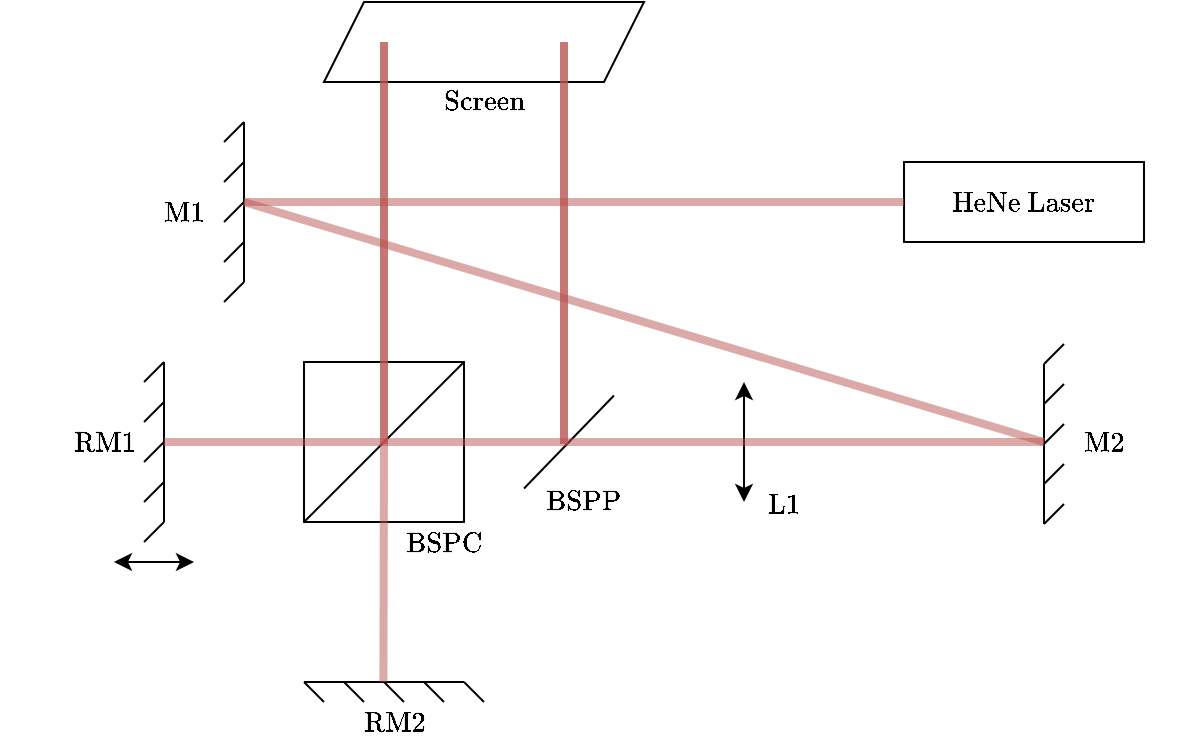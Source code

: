 <mxfile version="14.3.1" type="device"><diagram id="iItpsAxq-6dKBxDTYDDB" name="Page-1"><mxGraphModel dx="813" dy="441" grid="1" gridSize="10" guides="1" tooltips="1" connect="1" arrows="1" fold="1" page="1" pageScale="1" pageWidth="850" pageHeight="1100" math="1" shadow="0"><root><mxCell id="0"/><mxCell id="1" parent="0"/><mxCell id="VSLcGkirTY1IhH_f95N4-43" value="" style="shape=parallelogram;perimeter=parallelogramPerimeter;whiteSpace=wrap;html=1;fixedSize=1;" vertex="1" parent="1"><mxGeometry x="240" y="20" width="160" height="40" as="geometry"/></mxCell><mxCell id="VSLcGkirTY1IhH_f95N4-2" value="" style="rounded=0;whiteSpace=wrap;html=1;" vertex="1" parent="1"><mxGeometry x="530" y="100" width="120" height="40" as="geometry"/></mxCell><mxCell id="VSLcGkirTY1IhH_f95N4-3" value="" style="whiteSpace=wrap;html=1;aspect=fixed;" vertex="1" parent="1"><mxGeometry x="230" y="200" width="80" height="80" as="geometry"/></mxCell><mxCell id="VSLcGkirTY1IhH_f95N4-4" value="" style="endArrow=classic;startArrow=classic;html=1;" edge="1" parent="1"><mxGeometry width="50" height="50" relative="1" as="geometry"><mxPoint x="450" y="270" as="sourcePoint"/><mxPoint x="450" y="210" as="targetPoint"/></mxGeometry></mxCell><mxCell id="VSLcGkirTY1IhH_f95N4-11" value="" style="group" vertex="1" connectable="0" parent="1"><mxGeometry x="190" y="80" width="10" height="90" as="geometry"/></mxCell><mxCell id="VSLcGkirTY1IhH_f95N4-5" value="" style="endArrow=none;html=1;" edge="1" parent="VSLcGkirTY1IhH_f95N4-11"><mxGeometry width="50" height="50" relative="1" as="geometry"><mxPoint x="10" y="80" as="sourcePoint"/><mxPoint x="10" as="targetPoint"/></mxGeometry></mxCell><mxCell id="VSLcGkirTY1IhH_f95N4-6" value="" style="endArrow=none;html=1;" edge="1" parent="VSLcGkirTY1IhH_f95N4-11"><mxGeometry width="50" height="50" relative="1" as="geometry"><mxPoint y="10" as="sourcePoint"/><mxPoint x="10" as="targetPoint"/></mxGeometry></mxCell><mxCell id="VSLcGkirTY1IhH_f95N4-7" value="" style="endArrow=none;html=1;" edge="1" parent="VSLcGkirTY1IhH_f95N4-11"><mxGeometry width="50" height="50" relative="1" as="geometry"><mxPoint y="30" as="sourcePoint"/><mxPoint x="10.0" y="20" as="targetPoint"/></mxGeometry></mxCell><mxCell id="VSLcGkirTY1IhH_f95N4-8" value="" style="endArrow=none;html=1;" edge="1" parent="VSLcGkirTY1IhH_f95N4-11"><mxGeometry width="50" height="50" relative="1" as="geometry"><mxPoint y="50" as="sourcePoint"/><mxPoint x="10.0" y="40" as="targetPoint"/></mxGeometry></mxCell><mxCell id="VSLcGkirTY1IhH_f95N4-9" value="" style="endArrow=none;html=1;" edge="1" parent="VSLcGkirTY1IhH_f95N4-11"><mxGeometry width="50" height="50" relative="1" as="geometry"><mxPoint y="70" as="sourcePoint"/><mxPoint x="10.0" y="60" as="targetPoint"/></mxGeometry></mxCell><mxCell id="VSLcGkirTY1IhH_f95N4-10" value="" style="endArrow=none;html=1;" edge="1" parent="VSLcGkirTY1IhH_f95N4-11"><mxGeometry width="50" height="50" relative="1" as="geometry"><mxPoint y="90" as="sourcePoint"/><mxPoint x="10.0" y="80" as="targetPoint"/></mxGeometry></mxCell><mxCell id="VSLcGkirTY1IhH_f95N4-12" value="" style="group;rotation=-180;" vertex="1" connectable="0" parent="1"><mxGeometry x="600" y="191" width="10" height="90" as="geometry"/></mxCell><mxCell id="VSLcGkirTY1IhH_f95N4-13" value="" style="endArrow=none;html=1;" edge="1" parent="VSLcGkirTY1IhH_f95N4-12"><mxGeometry width="50" height="50" relative="1" as="geometry"><mxPoint y="10" as="sourcePoint"/><mxPoint y="90" as="targetPoint"/></mxGeometry></mxCell><mxCell id="VSLcGkirTY1IhH_f95N4-14" value="" style="endArrow=none;html=1;" edge="1" parent="VSLcGkirTY1IhH_f95N4-12"><mxGeometry width="50" height="50" relative="1" as="geometry"><mxPoint x="10" y="80" as="sourcePoint"/><mxPoint y="90" as="targetPoint"/></mxGeometry></mxCell><mxCell id="VSLcGkirTY1IhH_f95N4-15" value="" style="endArrow=none;html=1;" edge="1" parent="VSLcGkirTY1IhH_f95N4-12"><mxGeometry width="50" height="50" relative="1" as="geometry"><mxPoint x="10" y="60" as="sourcePoint"/><mxPoint y="70" as="targetPoint"/></mxGeometry></mxCell><mxCell id="VSLcGkirTY1IhH_f95N4-16" value="" style="endArrow=none;html=1;" edge="1" parent="VSLcGkirTY1IhH_f95N4-12"><mxGeometry width="50" height="50" relative="1" as="geometry"><mxPoint x="10" y="40" as="sourcePoint"/><mxPoint y="50" as="targetPoint"/></mxGeometry></mxCell><mxCell id="VSLcGkirTY1IhH_f95N4-17" value="" style="endArrow=none;html=1;" edge="1" parent="VSLcGkirTY1IhH_f95N4-12"><mxGeometry width="50" height="50" relative="1" as="geometry"><mxPoint x="10" y="20" as="sourcePoint"/><mxPoint y="30" as="targetPoint"/></mxGeometry></mxCell><mxCell id="VSLcGkirTY1IhH_f95N4-18" value="" style="endArrow=none;html=1;" edge="1" parent="VSLcGkirTY1IhH_f95N4-12"><mxGeometry width="50" height="50" relative="1" as="geometry"><mxPoint x="10" as="sourcePoint"/><mxPoint y="10" as="targetPoint"/></mxGeometry></mxCell><mxCell id="VSLcGkirTY1IhH_f95N4-19" value="" style="endArrow=none;html=1;entryX=1;entryY=0;entryDx=0;entryDy=0;" edge="1" parent="1" target="VSLcGkirTY1IhH_f95N4-3"><mxGeometry width="50" height="50" relative="1" as="geometry"><mxPoint x="230" y="280" as="sourcePoint"/><mxPoint x="280" y="230" as="targetPoint"/></mxGeometry></mxCell><mxCell id="VSLcGkirTY1IhH_f95N4-20" value="" style="endArrow=none;html=1;" edge="1" parent="1"><mxGeometry width="50" height="50" relative="1" as="geometry"><mxPoint x="340" y="263.25" as="sourcePoint"/><mxPoint x="385" y="216.75" as="targetPoint"/></mxGeometry></mxCell><mxCell id="VSLcGkirTY1IhH_f95N4-21" value="" style="group" vertex="1" connectable="0" parent="1"><mxGeometry x="150" y="200" width="10" height="90" as="geometry"/></mxCell><mxCell id="VSLcGkirTY1IhH_f95N4-22" value="" style="endArrow=none;html=1;" edge="1" parent="VSLcGkirTY1IhH_f95N4-21"><mxGeometry width="50" height="50" relative="1" as="geometry"><mxPoint x="10" y="80" as="sourcePoint"/><mxPoint x="10" as="targetPoint"/></mxGeometry></mxCell><mxCell id="VSLcGkirTY1IhH_f95N4-23" value="" style="endArrow=none;html=1;" edge="1" parent="VSLcGkirTY1IhH_f95N4-21"><mxGeometry width="50" height="50" relative="1" as="geometry"><mxPoint y="10" as="sourcePoint"/><mxPoint x="10" as="targetPoint"/></mxGeometry></mxCell><mxCell id="VSLcGkirTY1IhH_f95N4-24" value="" style="endArrow=none;html=1;" edge="1" parent="VSLcGkirTY1IhH_f95N4-21"><mxGeometry width="50" height="50" relative="1" as="geometry"><mxPoint y="30" as="sourcePoint"/><mxPoint x="10.0" y="20" as="targetPoint"/></mxGeometry></mxCell><mxCell id="VSLcGkirTY1IhH_f95N4-25" value="" style="endArrow=none;html=1;" edge="1" parent="VSLcGkirTY1IhH_f95N4-21"><mxGeometry width="50" height="50" relative="1" as="geometry"><mxPoint y="50" as="sourcePoint"/><mxPoint x="10.0" y="40" as="targetPoint"/></mxGeometry></mxCell><mxCell id="VSLcGkirTY1IhH_f95N4-26" value="" style="endArrow=none;html=1;" edge="1" parent="VSLcGkirTY1IhH_f95N4-21"><mxGeometry width="50" height="50" relative="1" as="geometry"><mxPoint y="70" as="sourcePoint"/><mxPoint x="10.0" y="60" as="targetPoint"/></mxGeometry></mxCell><mxCell id="VSLcGkirTY1IhH_f95N4-27" value="" style="endArrow=none;html=1;" edge="1" parent="VSLcGkirTY1IhH_f95N4-21"><mxGeometry width="50" height="50" relative="1" as="geometry"><mxPoint y="90" as="sourcePoint"/><mxPoint x="10.0" y="80" as="targetPoint"/></mxGeometry></mxCell><mxCell id="VSLcGkirTY1IhH_f95N4-28" value="" style="group;rotation=-90;" vertex="1" connectable="0" parent="1"><mxGeometry x="270" y="320" width="10" height="90" as="geometry"/></mxCell><mxCell id="VSLcGkirTY1IhH_f95N4-29" value="" style="endArrow=none;html=1;" edge="1" parent="VSLcGkirTY1IhH_f95N4-28"><mxGeometry width="50" height="50" relative="1" as="geometry"><mxPoint x="40" y="40" as="sourcePoint"/><mxPoint x="-40" y="40" as="targetPoint"/></mxGeometry></mxCell><mxCell id="VSLcGkirTY1IhH_f95N4-30" value="" style="endArrow=none;html=1;" edge="1" parent="VSLcGkirTY1IhH_f95N4-28"><mxGeometry width="50" height="50" relative="1" as="geometry"><mxPoint x="-30" y="50" as="sourcePoint"/><mxPoint x="-40" y="40" as="targetPoint"/></mxGeometry></mxCell><mxCell id="VSLcGkirTY1IhH_f95N4-31" value="" style="endArrow=none;html=1;" edge="1" parent="VSLcGkirTY1IhH_f95N4-28"><mxGeometry width="50" height="50" relative="1" as="geometry"><mxPoint x="-10" y="50" as="sourcePoint"/><mxPoint x="-20" y="40" as="targetPoint"/></mxGeometry></mxCell><mxCell id="VSLcGkirTY1IhH_f95N4-32" value="" style="endArrow=none;html=1;" edge="1" parent="VSLcGkirTY1IhH_f95N4-28"><mxGeometry width="50" height="50" relative="1" as="geometry"><mxPoint x="10" y="50" as="sourcePoint"/><mxPoint y="40" as="targetPoint"/></mxGeometry></mxCell><mxCell id="VSLcGkirTY1IhH_f95N4-33" value="" style="endArrow=none;html=1;" edge="1" parent="VSLcGkirTY1IhH_f95N4-28"><mxGeometry width="50" height="50" relative="1" as="geometry"><mxPoint x="30" y="50" as="sourcePoint"/><mxPoint x="20" y="40" as="targetPoint"/></mxGeometry></mxCell><mxCell id="VSLcGkirTY1IhH_f95N4-34" value="" style="endArrow=none;html=1;" edge="1" parent="VSLcGkirTY1IhH_f95N4-28"><mxGeometry width="50" height="50" relative="1" as="geometry"><mxPoint x="50" y="50" as="sourcePoint"/><mxPoint x="40" y="40" as="targetPoint"/></mxGeometry></mxCell><mxCell id="VSLcGkirTY1IhH_f95N4-35" value="" style="endArrow=classic;startArrow=classic;html=1;" edge="1" parent="1"><mxGeometry width="50" height="50" relative="1" as="geometry"><mxPoint x="135" y="300" as="sourcePoint"/><mxPoint x="175" y="300" as="targetPoint"/></mxGeometry></mxCell><mxCell id="VSLcGkirTY1IhH_f95N4-36" value="" style="endArrow=none;html=1;fillColor=#f8cecc;strokeColor=#b85450;strokeWidth=4;opacity=50;" edge="1" parent="1"><mxGeometry width="50" height="50" relative="1" as="geometry"><mxPoint x="200" y="120" as="sourcePoint"/><mxPoint x="530" y="120" as="targetPoint"/></mxGeometry></mxCell><mxCell id="VSLcGkirTY1IhH_f95N4-38" value="" style="endArrow=none;html=1;fillColor=#f8cecc;strokeColor=#b85450;strokeWidth=4;opacity=50;" edge="1" parent="1"><mxGeometry width="50" height="50" relative="1" as="geometry"><mxPoint x="200" y="120" as="sourcePoint"/><mxPoint x="600" y="240" as="targetPoint"/></mxGeometry></mxCell><mxCell id="VSLcGkirTY1IhH_f95N4-39" value="" style="endArrow=none;html=1;fillColor=#f8cecc;strokeColor=#b85450;strokeWidth=4;opacity=50;" edge="1" parent="1"><mxGeometry width="50" height="50" relative="1" as="geometry"><mxPoint x="160" y="240" as="sourcePoint"/><mxPoint x="600" y="240" as="targetPoint"/></mxGeometry></mxCell><mxCell id="VSLcGkirTY1IhH_f95N4-40" value="" style="endArrow=none;html=1;fillColor=#f8cecc;strokeColor=#b85450;strokeWidth=4;opacity=50;" edge="1" parent="1"><mxGeometry width="50" height="50" relative="1" as="geometry"><mxPoint x="269.71" y="360" as="sourcePoint"/><mxPoint x="270" y="240" as="targetPoint"/></mxGeometry></mxCell><mxCell id="VSLcGkirTY1IhH_f95N4-41" value="" style="endArrow=none;html=1;strokeWidth=4;opacity=80;fillColor=#f8cecc;strokeColor=#b85450;" edge="1" parent="1"><mxGeometry width="50" height="50" relative="1" as="geometry"><mxPoint x="270" y="241" as="sourcePoint"/><mxPoint x="270" y="40" as="targetPoint"/></mxGeometry></mxCell><mxCell id="VSLcGkirTY1IhH_f95N4-42" value="" style="endArrow=none;html=1;strokeWidth=4;opacity=80;fillColor=#f8cecc;strokeColor=#b85450;" edge="1" parent="1"><mxGeometry width="50" height="50" relative="1" as="geometry"><mxPoint x="360" y="241" as="sourcePoint"/><mxPoint x="360" y="40" as="targetPoint"/></mxGeometry></mxCell><mxCell id="VSLcGkirTY1IhH_f95N4-44" value="$$\mathrm{Screen}$$" style="text;html=1;strokeColor=none;fillColor=none;align=center;verticalAlign=middle;whiteSpace=wrap;rounded=0;" vertex="1" parent="1"><mxGeometry x="300" y="60" width="40" height="20" as="geometry"/></mxCell><mxCell id="VSLcGkirTY1IhH_f95N4-45" value="$$\text{HeNe Laser}$$" style="text;html=1;strokeColor=none;fillColor=none;align=center;verticalAlign=middle;whiteSpace=wrap;rounded=0;" vertex="1" parent="1"><mxGeometry x="530" y="110" width="120" height="20" as="geometry"/></mxCell><mxCell id="VSLcGkirTY1IhH_f95N4-46" value="$$\mathrm{M1}$$" style="text;html=1;strokeColor=none;fillColor=none;align=center;verticalAlign=middle;whiteSpace=wrap;rounded=0;" vertex="1" parent="1"><mxGeometry x="150" y="115" width="40" height="20" as="geometry"/></mxCell><mxCell id="VSLcGkirTY1IhH_f95N4-47" value="$$\mathrm{M2}$$" style="text;html=1;strokeColor=none;fillColor=none;align=center;verticalAlign=middle;whiteSpace=wrap;rounded=0;" vertex="1" parent="1"><mxGeometry x="610" y="230" width="40" height="20" as="geometry"/></mxCell><mxCell id="VSLcGkirTY1IhH_f95N4-48" value="$$\mathrm{RM1}$$" style="text;html=1;strokeColor=none;fillColor=none;align=center;verticalAlign=middle;whiteSpace=wrap;rounded=0;" vertex="1" parent="1"><mxGeometry x="110" y="230" width="40" height="20" as="geometry"/></mxCell><mxCell id="VSLcGkirTY1IhH_f95N4-49" value="$$\mathrm{RM2}$$" style="text;html=1;strokeColor=none;fillColor=none;align=center;verticalAlign=middle;whiteSpace=wrap;rounded=0;" vertex="1" parent="1"><mxGeometry x="255" y="370" width="40" height="20" as="geometry"/></mxCell><mxCell id="VSLcGkirTY1IhH_f95N4-51" value="$$\mathrm{BSPC}$$" style="text;html=1;strokeColor=none;fillColor=none;align=center;verticalAlign=middle;whiteSpace=wrap;rounded=0;" vertex="1" parent="1"><mxGeometry x="280" y="281" width="40" height="20" as="geometry"/></mxCell><mxCell id="VSLcGkirTY1IhH_f95N4-52" value="$$\mathrm{BSPP}$$" style="text;html=1;strokeColor=none;fillColor=none;align=center;verticalAlign=middle;whiteSpace=wrap;rounded=0;" vertex="1" parent="1"><mxGeometry x="350" y="260" width="40" height="20" as="geometry"/></mxCell><mxCell id="VSLcGkirTY1IhH_f95N4-53" value="$$\mathrm{L1}$$" style="text;html=1;strokeColor=none;fillColor=none;align=center;verticalAlign=middle;whiteSpace=wrap;rounded=0;" vertex="1" parent="1"><mxGeometry x="450" y="261" width="40" height="20" as="geometry"/></mxCell></root></mxGraphModel></diagram></mxfile>